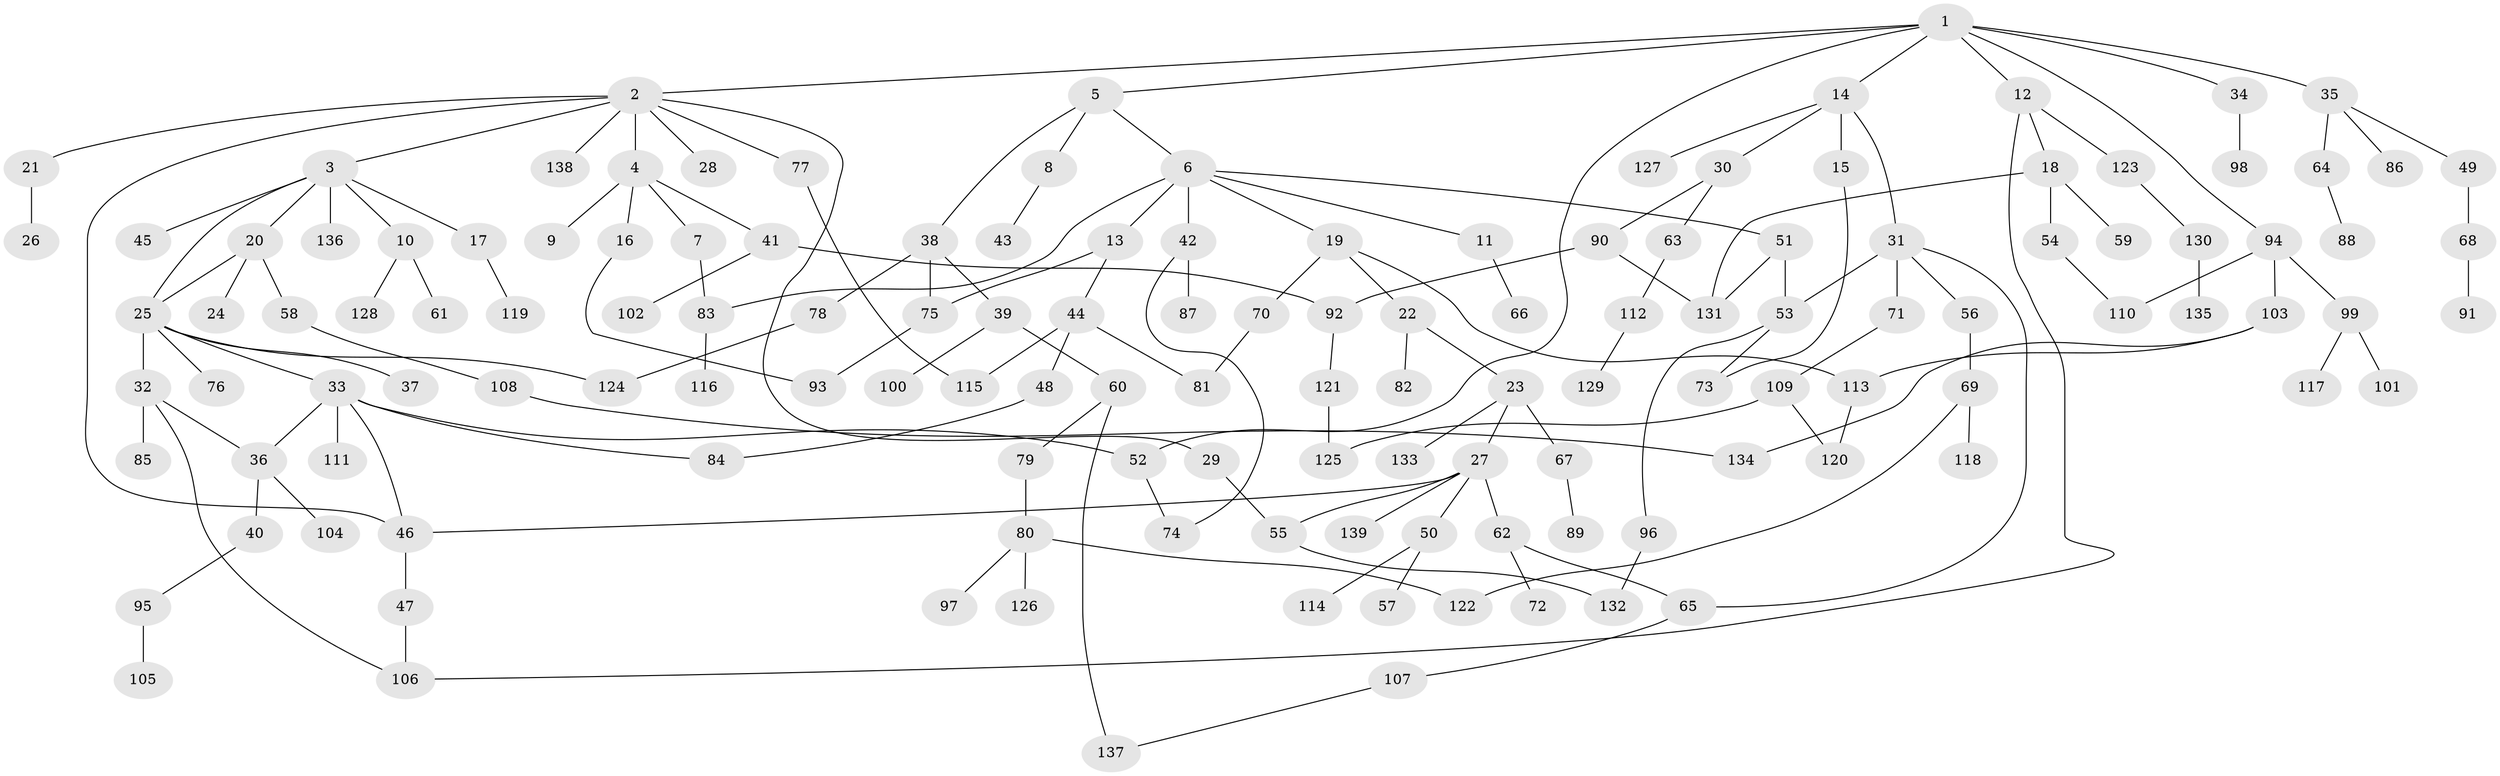 // coarse degree distribution, {8: 0.041237113402061855, 6: 0.030927835051546393, 4: 0.08247422680412371, 7: 0.020618556701030927, 2: 0.26804123711340205, 1: 0.36082474226804123, 5: 0.05154639175257732, 3: 0.14432989690721648}
// Generated by graph-tools (version 1.1) at 2025/23/03/03/25 07:23:30]
// undirected, 139 vertices, 168 edges
graph export_dot {
graph [start="1"]
  node [color=gray90,style=filled];
  1;
  2;
  3;
  4;
  5;
  6;
  7;
  8;
  9;
  10;
  11;
  12;
  13;
  14;
  15;
  16;
  17;
  18;
  19;
  20;
  21;
  22;
  23;
  24;
  25;
  26;
  27;
  28;
  29;
  30;
  31;
  32;
  33;
  34;
  35;
  36;
  37;
  38;
  39;
  40;
  41;
  42;
  43;
  44;
  45;
  46;
  47;
  48;
  49;
  50;
  51;
  52;
  53;
  54;
  55;
  56;
  57;
  58;
  59;
  60;
  61;
  62;
  63;
  64;
  65;
  66;
  67;
  68;
  69;
  70;
  71;
  72;
  73;
  74;
  75;
  76;
  77;
  78;
  79;
  80;
  81;
  82;
  83;
  84;
  85;
  86;
  87;
  88;
  89;
  90;
  91;
  92;
  93;
  94;
  95;
  96;
  97;
  98;
  99;
  100;
  101;
  102;
  103;
  104;
  105;
  106;
  107;
  108;
  109;
  110;
  111;
  112;
  113;
  114;
  115;
  116;
  117;
  118;
  119;
  120;
  121;
  122;
  123;
  124;
  125;
  126;
  127;
  128;
  129;
  130;
  131;
  132;
  133;
  134;
  135;
  136;
  137;
  138;
  139;
  1 -- 2;
  1 -- 5;
  1 -- 12;
  1 -- 14;
  1 -- 34;
  1 -- 35;
  1 -- 52;
  1 -- 94;
  2 -- 3;
  2 -- 4;
  2 -- 21;
  2 -- 28;
  2 -- 29;
  2 -- 46;
  2 -- 77;
  2 -- 138;
  3 -- 10;
  3 -- 17;
  3 -- 20;
  3 -- 25;
  3 -- 45;
  3 -- 136;
  4 -- 7;
  4 -- 9;
  4 -- 16;
  4 -- 41;
  5 -- 6;
  5 -- 8;
  5 -- 38;
  6 -- 11;
  6 -- 13;
  6 -- 19;
  6 -- 42;
  6 -- 51;
  6 -- 83;
  7 -- 83;
  8 -- 43;
  10 -- 61;
  10 -- 128;
  11 -- 66;
  12 -- 18;
  12 -- 123;
  12 -- 106;
  13 -- 44;
  13 -- 75;
  14 -- 15;
  14 -- 30;
  14 -- 31;
  14 -- 127;
  15 -- 73;
  16 -- 93;
  17 -- 119;
  18 -- 54;
  18 -- 59;
  18 -- 131;
  19 -- 22;
  19 -- 70;
  19 -- 113;
  20 -- 24;
  20 -- 58;
  20 -- 25;
  21 -- 26;
  22 -- 23;
  22 -- 82;
  23 -- 27;
  23 -- 67;
  23 -- 133;
  25 -- 32;
  25 -- 33;
  25 -- 37;
  25 -- 76;
  25 -- 124;
  27 -- 50;
  27 -- 55;
  27 -- 62;
  27 -- 139;
  27 -- 46;
  29 -- 55;
  30 -- 63;
  30 -- 90;
  31 -- 56;
  31 -- 65;
  31 -- 71;
  31 -- 53;
  32 -- 85;
  32 -- 106;
  32 -- 36;
  33 -- 36;
  33 -- 111;
  33 -- 84;
  33 -- 52;
  33 -- 46;
  34 -- 98;
  35 -- 49;
  35 -- 64;
  35 -- 86;
  36 -- 40;
  36 -- 104;
  38 -- 39;
  38 -- 78;
  38 -- 75;
  39 -- 60;
  39 -- 100;
  40 -- 95;
  41 -- 92;
  41 -- 102;
  42 -- 74;
  42 -- 87;
  44 -- 48;
  44 -- 81;
  44 -- 115;
  46 -- 47;
  47 -- 106;
  48 -- 84;
  49 -- 68;
  50 -- 57;
  50 -- 114;
  51 -- 53;
  51 -- 131;
  52 -- 74;
  53 -- 96;
  53 -- 73;
  54 -- 110;
  55 -- 132;
  56 -- 69;
  58 -- 108;
  60 -- 79;
  60 -- 137;
  62 -- 72;
  62 -- 65;
  63 -- 112;
  64 -- 88;
  65 -- 107;
  67 -- 89;
  68 -- 91;
  69 -- 118;
  69 -- 122;
  70 -- 81;
  71 -- 109;
  75 -- 93;
  77 -- 115;
  78 -- 124;
  79 -- 80;
  80 -- 97;
  80 -- 122;
  80 -- 126;
  83 -- 116;
  90 -- 131;
  90 -- 92;
  92 -- 121;
  94 -- 99;
  94 -- 103;
  94 -- 110;
  95 -- 105;
  96 -- 132;
  99 -- 101;
  99 -- 117;
  103 -- 134;
  103 -- 113;
  107 -- 137;
  108 -- 134;
  109 -- 125;
  109 -- 120;
  112 -- 129;
  113 -- 120;
  121 -- 125;
  123 -- 130;
  130 -- 135;
}
